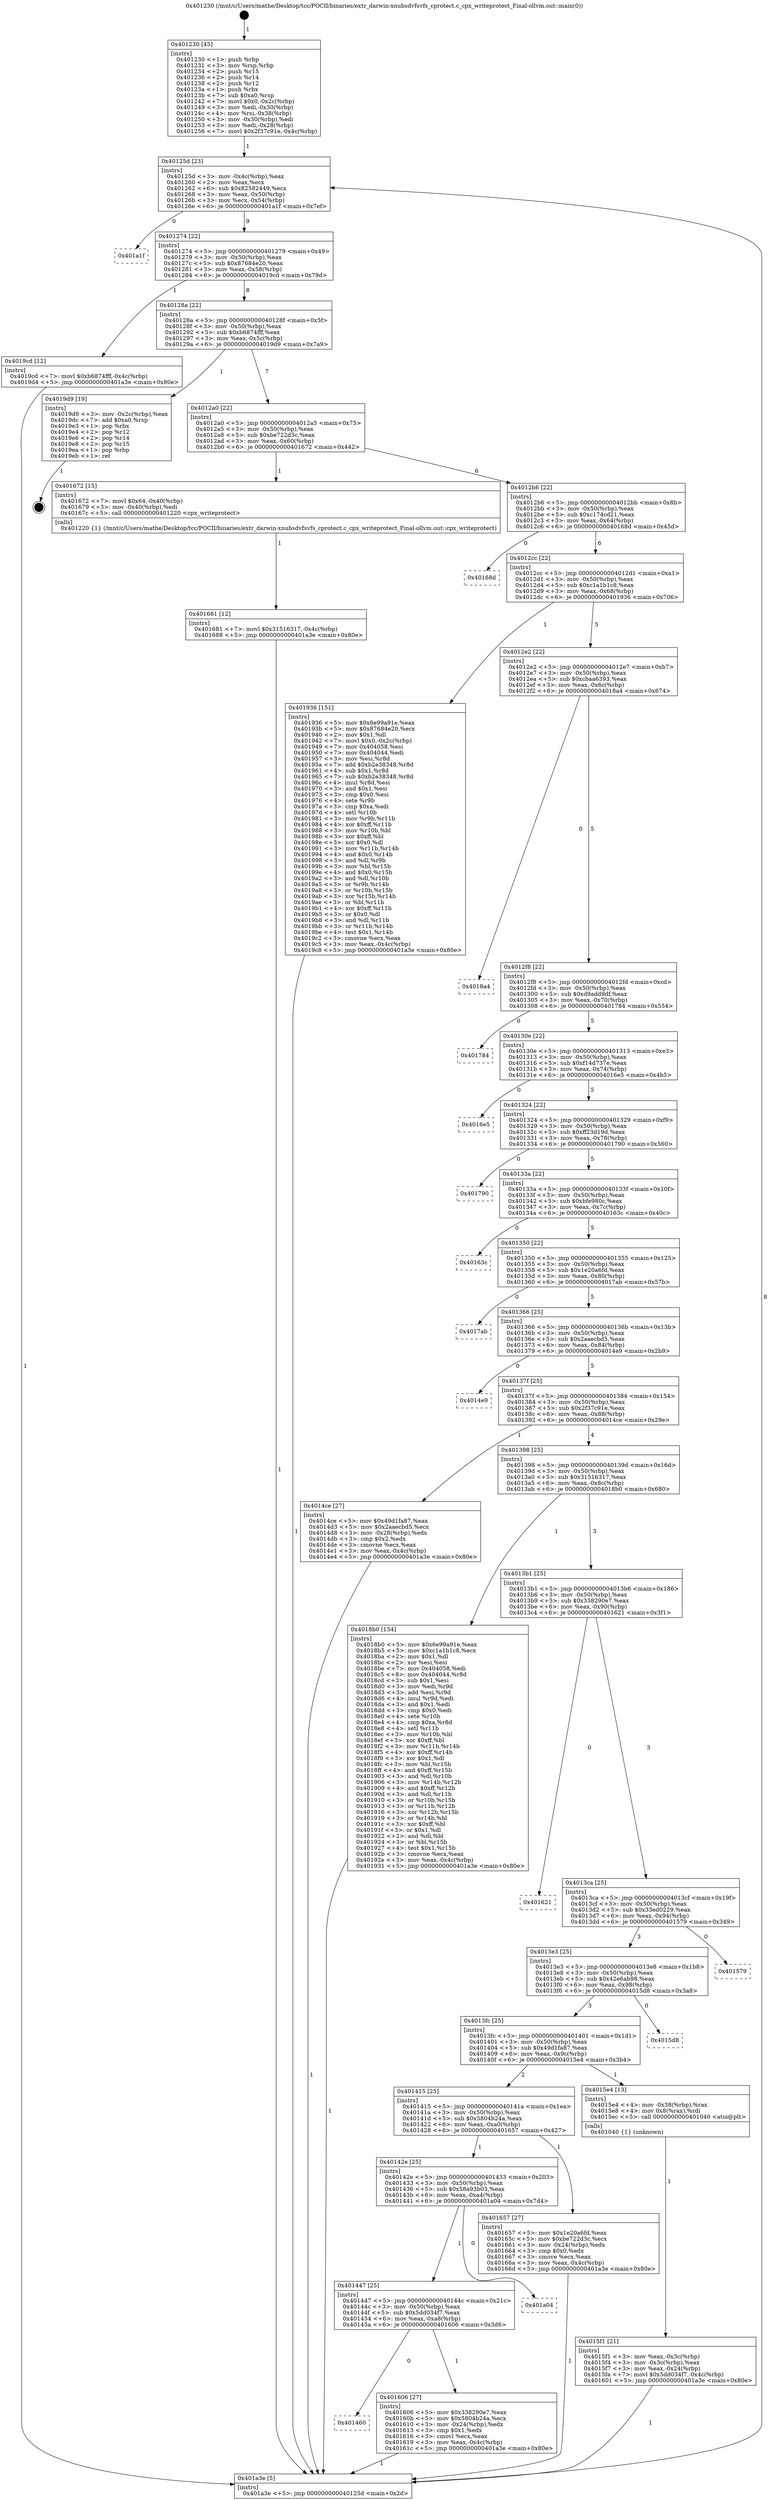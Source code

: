 digraph "0x401230" {
  label = "0x401230 (/mnt/c/Users/mathe/Desktop/tcc/POCII/binaries/extr_darwin-xnubsdvfsvfs_cprotect.c_cpx_writeprotect_Final-ollvm.out::main(0))"
  labelloc = "t"
  node[shape=record]

  Entry [label="",width=0.3,height=0.3,shape=circle,fillcolor=black,style=filled]
  "0x40125d" [label="{
     0x40125d [23]\l
     | [instrs]\l
     &nbsp;&nbsp;0x40125d \<+3\>: mov -0x4c(%rbp),%eax\l
     &nbsp;&nbsp;0x401260 \<+2\>: mov %eax,%ecx\l
     &nbsp;&nbsp;0x401262 \<+6\>: sub $0x82582449,%ecx\l
     &nbsp;&nbsp;0x401268 \<+3\>: mov %eax,-0x50(%rbp)\l
     &nbsp;&nbsp;0x40126b \<+3\>: mov %ecx,-0x54(%rbp)\l
     &nbsp;&nbsp;0x40126e \<+6\>: je 0000000000401a1f \<main+0x7ef\>\l
  }"]
  "0x401a1f" [label="{
     0x401a1f\l
  }", style=dashed]
  "0x401274" [label="{
     0x401274 [22]\l
     | [instrs]\l
     &nbsp;&nbsp;0x401274 \<+5\>: jmp 0000000000401279 \<main+0x49\>\l
     &nbsp;&nbsp;0x401279 \<+3\>: mov -0x50(%rbp),%eax\l
     &nbsp;&nbsp;0x40127c \<+5\>: sub $0x87684e20,%eax\l
     &nbsp;&nbsp;0x401281 \<+3\>: mov %eax,-0x58(%rbp)\l
     &nbsp;&nbsp;0x401284 \<+6\>: je 00000000004019cd \<main+0x79d\>\l
  }"]
  Exit [label="",width=0.3,height=0.3,shape=circle,fillcolor=black,style=filled,peripheries=2]
  "0x4019cd" [label="{
     0x4019cd [12]\l
     | [instrs]\l
     &nbsp;&nbsp;0x4019cd \<+7\>: movl $0xb6874fff,-0x4c(%rbp)\l
     &nbsp;&nbsp;0x4019d4 \<+5\>: jmp 0000000000401a3e \<main+0x80e\>\l
  }"]
  "0x40128a" [label="{
     0x40128a [22]\l
     | [instrs]\l
     &nbsp;&nbsp;0x40128a \<+5\>: jmp 000000000040128f \<main+0x5f\>\l
     &nbsp;&nbsp;0x40128f \<+3\>: mov -0x50(%rbp),%eax\l
     &nbsp;&nbsp;0x401292 \<+5\>: sub $0xb6874fff,%eax\l
     &nbsp;&nbsp;0x401297 \<+3\>: mov %eax,-0x5c(%rbp)\l
     &nbsp;&nbsp;0x40129a \<+6\>: je 00000000004019d9 \<main+0x7a9\>\l
  }"]
  "0x401681" [label="{
     0x401681 [12]\l
     | [instrs]\l
     &nbsp;&nbsp;0x401681 \<+7\>: movl $0x31516317,-0x4c(%rbp)\l
     &nbsp;&nbsp;0x401688 \<+5\>: jmp 0000000000401a3e \<main+0x80e\>\l
  }"]
  "0x4019d9" [label="{
     0x4019d9 [19]\l
     | [instrs]\l
     &nbsp;&nbsp;0x4019d9 \<+3\>: mov -0x2c(%rbp),%eax\l
     &nbsp;&nbsp;0x4019dc \<+7\>: add $0xa0,%rsp\l
     &nbsp;&nbsp;0x4019e3 \<+1\>: pop %rbx\l
     &nbsp;&nbsp;0x4019e4 \<+2\>: pop %r12\l
     &nbsp;&nbsp;0x4019e6 \<+2\>: pop %r14\l
     &nbsp;&nbsp;0x4019e8 \<+2\>: pop %r15\l
     &nbsp;&nbsp;0x4019ea \<+1\>: pop %rbp\l
     &nbsp;&nbsp;0x4019eb \<+1\>: ret\l
  }"]
  "0x4012a0" [label="{
     0x4012a0 [22]\l
     | [instrs]\l
     &nbsp;&nbsp;0x4012a0 \<+5\>: jmp 00000000004012a5 \<main+0x75\>\l
     &nbsp;&nbsp;0x4012a5 \<+3\>: mov -0x50(%rbp),%eax\l
     &nbsp;&nbsp;0x4012a8 \<+5\>: sub $0xbe722d3c,%eax\l
     &nbsp;&nbsp;0x4012ad \<+3\>: mov %eax,-0x60(%rbp)\l
     &nbsp;&nbsp;0x4012b0 \<+6\>: je 0000000000401672 \<main+0x442\>\l
  }"]
  "0x401460" [label="{
     0x401460\l
  }", style=dashed]
  "0x401672" [label="{
     0x401672 [15]\l
     | [instrs]\l
     &nbsp;&nbsp;0x401672 \<+7\>: movl $0x64,-0x40(%rbp)\l
     &nbsp;&nbsp;0x401679 \<+3\>: mov -0x40(%rbp),%edi\l
     &nbsp;&nbsp;0x40167c \<+5\>: call 0000000000401220 \<cpx_writeprotect\>\l
     | [calls]\l
     &nbsp;&nbsp;0x401220 \{1\} (/mnt/c/Users/mathe/Desktop/tcc/POCII/binaries/extr_darwin-xnubsdvfsvfs_cprotect.c_cpx_writeprotect_Final-ollvm.out::cpx_writeprotect)\l
  }"]
  "0x4012b6" [label="{
     0x4012b6 [22]\l
     | [instrs]\l
     &nbsp;&nbsp;0x4012b6 \<+5\>: jmp 00000000004012bb \<main+0x8b\>\l
     &nbsp;&nbsp;0x4012bb \<+3\>: mov -0x50(%rbp),%eax\l
     &nbsp;&nbsp;0x4012be \<+5\>: sub $0xc174cd21,%eax\l
     &nbsp;&nbsp;0x4012c3 \<+3\>: mov %eax,-0x64(%rbp)\l
     &nbsp;&nbsp;0x4012c6 \<+6\>: je 000000000040168d \<main+0x45d\>\l
  }"]
  "0x401606" [label="{
     0x401606 [27]\l
     | [instrs]\l
     &nbsp;&nbsp;0x401606 \<+5\>: mov $0x338290e7,%eax\l
     &nbsp;&nbsp;0x40160b \<+5\>: mov $0x5804b24a,%ecx\l
     &nbsp;&nbsp;0x401610 \<+3\>: mov -0x24(%rbp),%edx\l
     &nbsp;&nbsp;0x401613 \<+3\>: cmp $0x1,%edx\l
     &nbsp;&nbsp;0x401616 \<+3\>: cmovl %ecx,%eax\l
     &nbsp;&nbsp;0x401619 \<+3\>: mov %eax,-0x4c(%rbp)\l
     &nbsp;&nbsp;0x40161c \<+5\>: jmp 0000000000401a3e \<main+0x80e\>\l
  }"]
  "0x40168d" [label="{
     0x40168d\l
  }", style=dashed]
  "0x4012cc" [label="{
     0x4012cc [22]\l
     | [instrs]\l
     &nbsp;&nbsp;0x4012cc \<+5\>: jmp 00000000004012d1 \<main+0xa1\>\l
     &nbsp;&nbsp;0x4012d1 \<+3\>: mov -0x50(%rbp),%eax\l
     &nbsp;&nbsp;0x4012d4 \<+5\>: sub $0xc1a1b1c8,%eax\l
     &nbsp;&nbsp;0x4012d9 \<+3\>: mov %eax,-0x68(%rbp)\l
     &nbsp;&nbsp;0x4012dc \<+6\>: je 0000000000401936 \<main+0x706\>\l
  }"]
  "0x401447" [label="{
     0x401447 [25]\l
     | [instrs]\l
     &nbsp;&nbsp;0x401447 \<+5\>: jmp 000000000040144c \<main+0x21c\>\l
     &nbsp;&nbsp;0x40144c \<+3\>: mov -0x50(%rbp),%eax\l
     &nbsp;&nbsp;0x40144f \<+5\>: sub $0x5dd034f7,%eax\l
     &nbsp;&nbsp;0x401454 \<+6\>: mov %eax,-0xa8(%rbp)\l
     &nbsp;&nbsp;0x40145a \<+6\>: je 0000000000401606 \<main+0x3d6\>\l
  }"]
  "0x401936" [label="{
     0x401936 [151]\l
     | [instrs]\l
     &nbsp;&nbsp;0x401936 \<+5\>: mov $0x6e99a91e,%eax\l
     &nbsp;&nbsp;0x40193b \<+5\>: mov $0x87684e20,%ecx\l
     &nbsp;&nbsp;0x401940 \<+2\>: mov $0x1,%dl\l
     &nbsp;&nbsp;0x401942 \<+7\>: movl $0x0,-0x2c(%rbp)\l
     &nbsp;&nbsp;0x401949 \<+7\>: mov 0x404058,%esi\l
     &nbsp;&nbsp;0x401950 \<+7\>: mov 0x404044,%edi\l
     &nbsp;&nbsp;0x401957 \<+3\>: mov %esi,%r8d\l
     &nbsp;&nbsp;0x40195a \<+7\>: add $0xb2e38348,%r8d\l
     &nbsp;&nbsp;0x401961 \<+4\>: sub $0x1,%r8d\l
     &nbsp;&nbsp;0x401965 \<+7\>: sub $0xb2e38348,%r8d\l
     &nbsp;&nbsp;0x40196c \<+4\>: imul %r8d,%esi\l
     &nbsp;&nbsp;0x401970 \<+3\>: and $0x1,%esi\l
     &nbsp;&nbsp;0x401973 \<+3\>: cmp $0x0,%esi\l
     &nbsp;&nbsp;0x401976 \<+4\>: sete %r9b\l
     &nbsp;&nbsp;0x40197a \<+3\>: cmp $0xa,%edi\l
     &nbsp;&nbsp;0x40197d \<+4\>: setl %r10b\l
     &nbsp;&nbsp;0x401981 \<+3\>: mov %r9b,%r11b\l
     &nbsp;&nbsp;0x401984 \<+4\>: xor $0xff,%r11b\l
     &nbsp;&nbsp;0x401988 \<+3\>: mov %r10b,%bl\l
     &nbsp;&nbsp;0x40198b \<+3\>: xor $0xff,%bl\l
     &nbsp;&nbsp;0x40198e \<+3\>: xor $0x0,%dl\l
     &nbsp;&nbsp;0x401991 \<+3\>: mov %r11b,%r14b\l
     &nbsp;&nbsp;0x401994 \<+4\>: and $0x0,%r14b\l
     &nbsp;&nbsp;0x401998 \<+3\>: and %dl,%r9b\l
     &nbsp;&nbsp;0x40199b \<+3\>: mov %bl,%r15b\l
     &nbsp;&nbsp;0x40199e \<+4\>: and $0x0,%r15b\l
     &nbsp;&nbsp;0x4019a2 \<+3\>: and %dl,%r10b\l
     &nbsp;&nbsp;0x4019a5 \<+3\>: or %r9b,%r14b\l
     &nbsp;&nbsp;0x4019a8 \<+3\>: or %r10b,%r15b\l
     &nbsp;&nbsp;0x4019ab \<+3\>: xor %r15b,%r14b\l
     &nbsp;&nbsp;0x4019ae \<+3\>: or %bl,%r11b\l
     &nbsp;&nbsp;0x4019b1 \<+4\>: xor $0xff,%r11b\l
     &nbsp;&nbsp;0x4019b5 \<+3\>: or $0x0,%dl\l
     &nbsp;&nbsp;0x4019b8 \<+3\>: and %dl,%r11b\l
     &nbsp;&nbsp;0x4019bb \<+3\>: or %r11b,%r14b\l
     &nbsp;&nbsp;0x4019be \<+4\>: test $0x1,%r14b\l
     &nbsp;&nbsp;0x4019c2 \<+3\>: cmovne %ecx,%eax\l
     &nbsp;&nbsp;0x4019c5 \<+3\>: mov %eax,-0x4c(%rbp)\l
     &nbsp;&nbsp;0x4019c8 \<+5\>: jmp 0000000000401a3e \<main+0x80e\>\l
  }"]
  "0x4012e2" [label="{
     0x4012e2 [22]\l
     | [instrs]\l
     &nbsp;&nbsp;0x4012e2 \<+5\>: jmp 00000000004012e7 \<main+0xb7\>\l
     &nbsp;&nbsp;0x4012e7 \<+3\>: mov -0x50(%rbp),%eax\l
     &nbsp;&nbsp;0x4012ea \<+5\>: sub $0xcbaa6393,%eax\l
     &nbsp;&nbsp;0x4012ef \<+3\>: mov %eax,-0x6c(%rbp)\l
     &nbsp;&nbsp;0x4012f2 \<+6\>: je 00000000004018a4 \<main+0x674\>\l
  }"]
  "0x401a04" [label="{
     0x401a04\l
  }", style=dashed]
  "0x4018a4" [label="{
     0x4018a4\l
  }", style=dashed]
  "0x4012f8" [label="{
     0x4012f8 [22]\l
     | [instrs]\l
     &nbsp;&nbsp;0x4012f8 \<+5\>: jmp 00000000004012fd \<main+0xcd\>\l
     &nbsp;&nbsp;0x4012fd \<+3\>: mov -0x50(%rbp),%eax\l
     &nbsp;&nbsp;0x401300 \<+5\>: sub $0xd9add9df,%eax\l
     &nbsp;&nbsp;0x401305 \<+3\>: mov %eax,-0x70(%rbp)\l
     &nbsp;&nbsp;0x401308 \<+6\>: je 0000000000401784 \<main+0x554\>\l
  }"]
  "0x40142e" [label="{
     0x40142e [25]\l
     | [instrs]\l
     &nbsp;&nbsp;0x40142e \<+5\>: jmp 0000000000401433 \<main+0x203\>\l
     &nbsp;&nbsp;0x401433 \<+3\>: mov -0x50(%rbp),%eax\l
     &nbsp;&nbsp;0x401436 \<+5\>: sub $0x58a93b03,%eax\l
     &nbsp;&nbsp;0x40143b \<+6\>: mov %eax,-0xa4(%rbp)\l
     &nbsp;&nbsp;0x401441 \<+6\>: je 0000000000401a04 \<main+0x7d4\>\l
  }"]
  "0x401784" [label="{
     0x401784\l
  }", style=dashed]
  "0x40130e" [label="{
     0x40130e [22]\l
     | [instrs]\l
     &nbsp;&nbsp;0x40130e \<+5\>: jmp 0000000000401313 \<main+0xe3\>\l
     &nbsp;&nbsp;0x401313 \<+3\>: mov -0x50(%rbp),%eax\l
     &nbsp;&nbsp;0x401316 \<+5\>: sub $0xf14d737e,%eax\l
     &nbsp;&nbsp;0x40131b \<+3\>: mov %eax,-0x74(%rbp)\l
     &nbsp;&nbsp;0x40131e \<+6\>: je 00000000004016e5 \<main+0x4b5\>\l
  }"]
  "0x401657" [label="{
     0x401657 [27]\l
     | [instrs]\l
     &nbsp;&nbsp;0x401657 \<+5\>: mov $0x1e20a6fd,%eax\l
     &nbsp;&nbsp;0x40165c \<+5\>: mov $0xbe722d3c,%ecx\l
     &nbsp;&nbsp;0x401661 \<+3\>: mov -0x24(%rbp),%edx\l
     &nbsp;&nbsp;0x401664 \<+3\>: cmp $0x0,%edx\l
     &nbsp;&nbsp;0x401667 \<+3\>: cmove %ecx,%eax\l
     &nbsp;&nbsp;0x40166a \<+3\>: mov %eax,-0x4c(%rbp)\l
     &nbsp;&nbsp;0x40166d \<+5\>: jmp 0000000000401a3e \<main+0x80e\>\l
  }"]
  "0x4016e5" [label="{
     0x4016e5\l
  }", style=dashed]
  "0x401324" [label="{
     0x401324 [22]\l
     | [instrs]\l
     &nbsp;&nbsp;0x401324 \<+5\>: jmp 0000000000401329 \<main+0xf9\>\l
     &nbsp;&nbsp;0x401329 \<+3\>: mov -0x50(%rbp),%eax\l
     &nbsp;&nbsp;0x40132c \<+5\>: sub $0xff23d19d,%eax\l
     &nbsp;&nbsp;0x401331 \<+3\>: mov %eax,-0x78(%rbp)\l
     &nbsp;&nbsp;0x401334 \<+6\>: je 0000000000401790 \<main+0x560\>\l
  }"]
  "0x4015f1" [label="{
     0x4015f1 [21]\l
     | [instrs]\l
     &nbsp;&nbsp;0x4015f1 \<+3\>: mov %eax,-0x3c(%rbp)\l
     &nbsp;&nbsp;0x4015f4 \<+3\>: mov -0x3c(%rbp),%eax\l
     &nbsp;&nbsp;0x4015f7 \<+3\>: mov %eax,-0x24(%rbp)\l
     &nbsp;&nbsp;0x4015fa \<+7\>: movl $0x5dd034f7,-0x4c(%rbp)\l
     &nbsp;&nbsp;0x401601 \<+5\>: jmp 0000000000401a3e \<main+0x80e\>\l
  }"]
  "0x401790" [label="{
     0x401790\l
  }", style=dashed]
  "0x40133a" [label="{
     0x40133a [22]\l
     | [instrs]\l
     &nbsp;&nbsp;0x40133a \<+5\>: jmp 000000000040133f \<main+0x10f\>\l
     &nbsp;&nbsp;0x40133f \<+3\>: mov -0x50(%rbp),%eax\l
     &nbsp;&nbsp;0x401342 \<+5\>: sub $0xbfe980c,%eax\l
     &nbsp;&nbsp;0x401347 \<+3\>: mov %eax,-0x7c(%rbp)\l
     &nbsp;&nbsp;0x40134a \<+6\>: je 000000000040163c \<main+0x40c\>\l
  }"]
  "0x401415" [label="{
     0x401415 [25]\l
     | [instrs]\l
     &nbsp;&nbsp;0x401415 \<+5\>: jmp 000000000040141a \<main+0x1ea\>\l
     &nbsp;&nbsp;0x40141a \<+3\>: mov -0x50(%rbp),%eax\l
     &nbsp;&nbsp;0x40141d \<+5\>: sub $0x5804b24a,%eax\l
     &nbsp;&nbsp;0x401422 \<+6\>: mov %eax,-0xa0(%rbp)\l
     &nbsp;&nbsp;0x401428 \<+6\>: je 0000000000401657 \<main+0x427\>\l
  }"]
  "0x40163c" [label="{
     0x40163c\l
  }", style=dashed]
  "0x401350" [label="{
     0x401350 [22]\l
     | [instrs]\l
     &nbsp;&nbsp;0x401350 \<+5\>: jmp 0000000000401355 \<main+0x125\>\l
     &nbsp;&nbsp;0x401355 \<+3\>: mov -0x50(%rbp),%eax\l
     &nbsp;&nbsp;0x401358 \<+5\>: sub $0x1e20a6fd,%eax\l
     &nbsp;&nbsp;0x40135d \<+3\>: mov %eax,-0x80(%rbp)\l
     &nbsp;&nbsp;0x401360 \<+6\>: je 00000000004017ab \<main+0x57b\>\l
  }"]
  "0x4015e4" [label="{
     0x4015e4 [13]\l
     | [instrs]\l
     &nbsp;&nbsp;0x4015e4 \<+4\>: mov -0x38(%rbp),%rax\l
     &nbsp;&nbsp;0x4015e8 \<+4\>: mov 0x8(%rax),%rdi\l
     &nbsp;&nbsp;0x4015ec \<+5\>: call 0000000000401040 \<atoi@plt\>\l
     | [calls]\l
     &nbsp;&nbsp;0x401040 \{1\} (unknown)\l
  }"]
  "0x4017ab" [label="{
     0x4017ab\l
  }", style=dashed]
  "0x401366" [label="{
     0x401366 [25]\l
     | [instrs]\l
     &nbsp;&nbsp;0x401366 \<+5\>: jmp 000000000040136b \<main+0x13b\>\l
     &nbsp;&nbsp;0x40136b \<+3\>: mov -0x50(%rbp),%eax\l
     &nbsp;&nbsp;0x40136e \<+5\>: sub $0x2aaecbd5,%eax\l
     &nbsp;&nbsp;0x401373 \<+6\>: mov %eax,-0x84(%rbp)\l
     &nbsp;&nbsp;0x401379 \<+6\>: je 00000000004014e9 \<main+0x2b9\>\l
  }"]
  "0x4013fc" [label="{
     0x4013fc [25]\l
     | [instrs]\l
     &nbsp;&nbsp;0x4013fc \<+5\>: jmp 0000000000401401 \<main+0x1d1\>\l
     &nbsp;&nbsp;0x401401 \<+3\>: mov -0x50(%rbp),%eax\l
     &nbsp;&nbsp;0x401404 \<+5\>: sub $0x49d1fa87,%eax\l
     &nbsp;&nbsp;0x401409 \<+6\>: mov %eax,-0x9c(%rbp)\l
     &nbsp;&nbsp;0x40140f \<+6\>: je 00000000004015e4 \<main+0x3b4\>\l
  }"]
  "0x4014e9" [label="{
     0x4014e9\l
  }", style=dashed]
  "0x40137f" [label="{
     0x40137f [25]\l
     | [instrs]\l
     &nbsp;&nbsp;0x40137f \<+5\>: jmp 0000000000401384 \<main+0x154\>\l
     &nbsp;&nbsp;0x401384 \<+3\>: mov -0x50(%rbp),%eax\l
     &nbsp;&nbsp;0x401387 \<+5\>: sub $0x2f37c91e,%eax\l
     &nbsp;&nbsp;0x40138c \<+6\>: mov %eax,-0x88(%rbp)\l
     &nbsp;&nbsp;0x401392 \<+6\>: je 00000000004014ce \<main+0x29e\>\l
  }"]
  "0x4015d8" [label="{
     0x4015d8\l
  }", style=dashed]
  "0x4014ce" [label="{
     0x4014ce [27]\l
     | [instrs]\l
     &nbsp;&nbsp;0x4014ce \<+5\>: mov $0x49d1fa87,%eax\l
     &nbsp;&nbsp;0x4014d3 \<+5\>: mov $0x2aaecbd5,%ecx\l
     &nbsp;&nbsp;0x4014d8 \<+3\>: mov -0x28(%rbp),%edx\l
     &nbsp;&nbsp;0x4014db \<+3\>: cmp $0x2,%edx\l
     &nbsp;&nbsp;0x4014de \<+3\>: cmovne %ecx,%eax\l
     &nbsp;&nbsp;0x4014e1 \<+3\>: mov %eax,-0x4c(%rbp)\l
     &nbsp;&nbsp;0x4014e4 \<+5\>: jmp 0000000000401a3e \<main+0x80e\>\l
  }"]
  "0x401398" [label="{
     0x401398 [25]\l
     | [instrs]\l
     &nbsp;&nbsp;0x401398 \<+5\>: jmp 000000000040139d \<main+0x16d\>\l
     &nbsp;&nbsp;0x40139d \<+3\>: mov -0x50(%rbp),%eax\l
     &nbsp;&nbsp;0x4013a0 \<+5\>: sub $0x31516317,%eax\l
     &nbsp;&nbsp;0x4013a5 \<+6\>: mov %eax,-0x8c(%rbp)\l
     &nbsp;&nbsp;0x4013ab \<+6\>: je 00000000004018b0 \<main+0x680\>\l
  }"]
  "0x401a3e" [label="{
     0x401a3e [5]\l
     | [instrs]\l
     &nbsp;&nbsp;0x401a3e \<+5\>: jmp 000000000040125d \<main+0x2d\>\l
  }"]
  "0x401230" [label="{
     0x401230 [45]\l
     | [instrs]\l
     &nbsp;&nbsp;0x401230 \<+1\>: push %rbp\l
     &nbsp;&nbsp;0x401231 \<+3\>: mov %rsp,%rbp\l
     &nbsp;&nbsp;0x401234 \<+2\>: push %r15\l
     &nbsp;&nbsp;0x401236 \<+2\>: push %r14\l
     &nbsp;&nbsp;0x401238 \<+2\>: push %r12\l
     &nbsp;&nbsp;0x40123a \<+1\>: push %rbx\l
     &nbsp;&nbsp;0x40123b \<+7\>: sub $0xa0,%rsp\l
     &nbsp;&nbsp;0x401242 \<+7\>: movl $0x0,-0x2c(%rbp)\l
     &nbsp;&nbsp;0x401249 \<+3\>: mov %edi,-0x30(%rbp)\l
     &nbsp;&nbsp;0x40124c \<+4\>: mov %rsi,-0x38(%rbp)\l
     &nbsp;&nbsp;0x401250 \<+3\>: mov -0x30(%rbp),%edi\l
     &nbsp;&nbsp;0x401253 \<+3\>: mov %edi,-0x28(%rbp)\l
     &nbsp;&nbsp;0x401256 \<+7\>: movl $0x2f37c91e,-0x4c(%rbp)\l
  }"]
  "0x4013e3" [label="{
     0x4013e3 [25]\l
     | [instrs]\l
     &nbsp;&nbsp;0x4013e3 \<+5\>: jmp 00000000004013e8 \<main+0x1b8\>\l
     &nbsp;&nbsp;0x4013e8 \<+3\>: mov -0x50(%rbp),%eax\l
     &nbsp;&nbsp;0x4013eb \<+5\>: sub $0x42e6ab98,%eax\l
     &nbsp;&nbsp;0x4013f0 \<+6\>: mov %eax,-0x98(%rbp)\l
     &nbsp;&nbsp;0x4013f6 \<+6\>: je 00000000004015d8 \<main+0x3a8\>\l
  }"]
  "0x4018b0" [label="{
     0x4018b0 [134]\l
     | [instrs]\l
     &nbsp;&nbsp;0x4018b0 \<+5\>: mov $0x6e99a91e,%eax\l
     &nbsp;&nbsp;0x4018b5 \<+5\>: mov $0xc1a1b1c8,%ecx\l
     &nbsp;&nbsp;0x4018ba \<+2\>: mov $0x1,%dl\l
     &nbsp;&nbsp;0x4018bc \<+2\>: xor %esi,%esi\l
     &nbsp;&nbsp;0x4018be \<+7\>: mov 0x404058,%edi\l
     &nbsp;&nbsp;0x4018c5 \<+8\>: mov 0x404044,%r8d\l
     &nbsp;&nbsp;0x4018cd \<+3\>: sub $0x1,%esi\l
     &nbsp;&nbsp;0x4018d0 \<+3\>: mov %edi,%r9d\l
     &nbsp;&nbsp;0x4018d3 \<+3\>: add %esi,%r9d\l
     &nbsp;&nbsp;0x4018d6 \<+4\>: imul %r9d,%edi\l
     &nbsp;&nbsp;0x4018da \<+3\>: and $0x1,%edi\l
     &nbsp;&nbsp;0x4018dd \<+3\>: cmp $0x0,%edi\l
     &nbsp;&nbsp;0x4018e0 \<+4\>: sete %r10b\l
     &nbsp;&nbsp;0x4018e4 \<+4\>: cmp $0xa,%r8d\l
     &nbsp;&nbsp;0x4018e8 \<+4\>: setl %r11b\l
     &nbsp;&nbsp;0x4018ec \<+3\>: mov %r10b,%bl\l
     &nbsp;&nbsp;0x4018ef \<+3\>: xor $0xff,%bl\l
     &nbsp;&nbsp;0x4018f2 \<+3\>: mov %r11b,%r14b\l
     &nbsp;&nbsp;0x4018f5 \<+4\>: xor $0xff,%r14b\l
     &nbsp;&nbsp;0x4018f9 \<+3\>: xor $0x1,%dl\l
     &nbsp;&nbsp;0x4018fc \<+3\>: mov %bl,%r15b\l
     &nbsp;&nbsp;0x4018ff \<+4\>: and $0xff,%r15b\l
     &nbsp;&nbsp;0x401903 \<+3\>: and %dl,%r10b\l
     &nbsp;&nbsp;0x401906 \<+3\>: mov %r14b,%r12b\l
     &nbsp;&nbsp;0x401909 \<+4\>: and $0xff,%r12b\l
     &nbsp;&nbsp;0x40190d \<+3\>: and %dl,%r11b\l
     &nbsp;&nbsp;0x401910 \<+3\>: or %r10b,%r15b\l
     &nbsp;&nbsp;0x401913 \<+3\>: or %r11b,%r12b\l
     &nbsp;&nbsp;0x401916 \<+3\>: xor %r12b,%r15b\l
     &nbsp;&nbsp;0x401919 \<+3\>: or %r14b,%bl\l
     &nbsp;&nbsp;0x40191c \<+3\>: xor $0xff,%bl\l
     &nbsp;&nbsp;0x40191f \<+3\>: or $0x1,%dl\l
     &nbsp;&nbsp;0x401922 \<+2\>: and %dl,%bl\l
     &nbsp;&nbsp;0x401924 \<+3\>: or %bl,%r15b\l
     &nbsp;&nbsp;0x401927 \<+4\>: test $0x1,%r15b\l
     &nbsp;&nbsp;0x40192b \<+3\>: cmovne %ecx,%eax\l
     &nbsp;&nbsp;0x40192e \<+3\>: mov %eax,-0x4c(%rbp)\l
     &nbsp;&nbsp;0x401931 \<+5\>: jmp 0000000000401a3e \<main+0x80e\>\l
  }"]
  "0x4013b1" [label="{
     0x4013b1 [25]\l
     | [instrs]\l
     &nbsp;&nbsp;0x4013b1 \<+5\>: jmp 00000000004013b6 \<main+0x186\>\l
     &nbsp;&nbsp;0x4013b6 \<+3\>: mov -0x50(%rbp),%eax\l
     &nbsp;&nbsp;0x4013b9 \<+5\>: sub $0x338290e7,%eax\l
     &nbsp;&nbsp;0x4013be \<+6\>: mov %eax,-0x90(%rbp)\l
     &nbsp;&nbsp;0x4013c4 \<+6\>: je 0000000000401621 \<main+0x3f1\>\l
  }"]
  "0x401579" [label="{
     0x401579\l
  }", style=dashed]
  "0x401621" [label="{
     0x401621\l
  }", style=dashed]
  "0x4013ca" [label="{
     0x4013ca [25]\l
     | [instrs]\l
     &nbsp;&nbsp;0x4013ca \<+5\>: jmp 00000000004013cf \<main+0x19f\>\l
     &nbsp;&nbsp;0x4013cf \<+3\>: mov -0x50(%rbp),%eax\l
     &nbsp;&nbsp;0x4013d2 \<+5\>: sub $0x33ed0229,%eax\l
     &nbsp;&nbsp;0x4013d7 \<+6\>: mov %eax,-0x94(%rbp)\l
     &nbsp;&nbsp;0x4013dd \<+6\>: je 0000000000401579 \<main+0x349\>\l
  }"]
  Entry -> "0x401230" [label=" 1"]
  "0x40125d" -> "0x401a1f" [label=" 0"]
  "0x40125d" -> "0x401274" [label=" 9"]
  "0x4019d9" -> Exit [label=" 1"]
  "0x401274" -> "0x4019cd" [label=" 1"]
  "0x401274" -> "0x40128a" [label=" 8"]
  "0x4019cd" -> "0x401a3e" [label=" 1"]
  "0x40128a" -> "0x4019d9" [label=" 1"]
  "0x40128a" -> "0x4012a0" [label=" 7"]
  "0x401936" -> "0x401a3e" [label=" 1"]
  "0x4012a0" -> "0x401672" [label=" 1"]
  "0x4012a0" -> "0x4012b6" [label=" 6"]
  "0x4018b0" -> "0x401a3e" [label=" 1"]
  "0x4012b6" -> "0x40168d" [label=" 0"]
  "0x4012b6" -> "0x4012cc" [label=" 6"]
  "0x401681" -> "0x401a3e" [label=" 1"]
  "0x4012cc" -> "0x401936" [label=" 1"]
  "0x4012cc" -> "0x4012e2" [label=" 5"]
  "0x401657" -> "0x401a3e" [label=" 1"]
  "0x4012e2" -> "0x4018a4" [label=" 0"]
  "0x4012e2" -> "0x4012f8" [label=" 5"]
  "0x401606" -> "0x401a3e" [label=" 1"]
  "0x4012f8" -> "0x401784" [label=" 0"]
  "0x4012f8" -> "0x40130e" [label=" 5"]
  "0x401447" -> "0x401606" [label=" 1"]
  "0x40130e" -> "0x4016e5" [label=" 0"]
  "0x40130e" -> "0x401324" [label=" 5"]
  "0x401672" -> "0x401681" [label=" 1"]
  "0x401324" -> "0x401790" [label=" 0"]
  "0x401324" -> "0x40133a" [label=" 5"]
  "0x40142e" -> "0x401a04" [label=" 0"]
  "0x40133a" -> "0x40163c" [label=" 0"]
  "0x40133a" -> "0x401350" [label=" 5"]
  "0x401447" -> "0x401460" [label=" 0"]
  "0x401350" -> "0x4017ab" [label=" 0"]
  "0x401350" -> "0x401366" [label=" 5"]
  "0x401415" -> "0x40142e" [label=" 1"]
  "0x401366" -> "0x4014e9" [label=" 0"]
  "0x401366" -> "0x40137f" [label=" 5"]
  "0x40142e" -> "0x401447" [label=" 1"]
  "0x40137f" -> "0x4014ce" [label=" 1"]
  "0x40137f" -> "0x401398" [label=" 4"]
  "0x4014ce" -> "0x401a3e" [label=" 1"]
  "0x401230" -> "0x40125d" [label=" 1"]
  "0x401a3e" -> "0x40125d" [label=" 8"]
  "0x4015f1" -> "0x401a3e" [label=" 1"]
  "0x401398" -> "0x4018b0" [label=" 1"]
  "0x401398" -> "0x4013b1" [label=" 3"]
  "0x4013fc" -> "0x401415" [label=" 2"]
  "0x4013b1" -> "0x401621" [label=" 0"]
  "0x4013b1" -> "0x4013ca" [label=" 3"]
  "0x4013fc" -> "0x4015e4" [label=" 1"]
  "0x4013ca" -> "0x401579" [label=" 0"]
  "0x4013ca" -> "0x4013e3" [label=" 3"]
  "0x4015e4" -> "0x4015f1" [label=" 1"]
  "0x4013e3" -> "0x4015d8" [label=" 0"]
  "0x4013e3" -> "0x4013fc" [label=" 3"]
  "0x401415" -> "0x401657" [label=" 1"]
}

